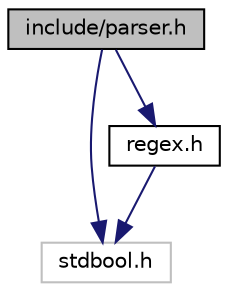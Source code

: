 digraph "include/parser.h"
{
 // LATEX_PDF_SIZE
  edge [fontname="Helvetica",fontsize="10",labelfontname="Helvetica",labelfontsize="10"];
  node [fontname="Helvetica",fontsize="10",shape=record];
  Node1 [label="include/parser.h",height=0.2,width=0.4,color="black", fillcolor="grey75", style="filled", fontcolor="black",tooltip=" "];
  Node1 -> Node2 [color="midnightblue",fontsize="10",style="solid"];
  Node2 [label="stdbool.h",height=0.2,width=0.4,color="grey75", fillcolor="white", style="filled",tooltip=" "];
  Node1 -> Node3 [color="midnightblue",fontsize="10",style="solid"];
  Node3 [label="regex.h",height=0.2,width=0.4,color="black", fillcolor="white", style="filled",URL="$regex_8h.html",tooltip="Fornece as funções para a struct Regex que valida uma regex dada."];
  Node3 -> Node2 [color="midnightblue",fontsize="10",style="solid"];
}

